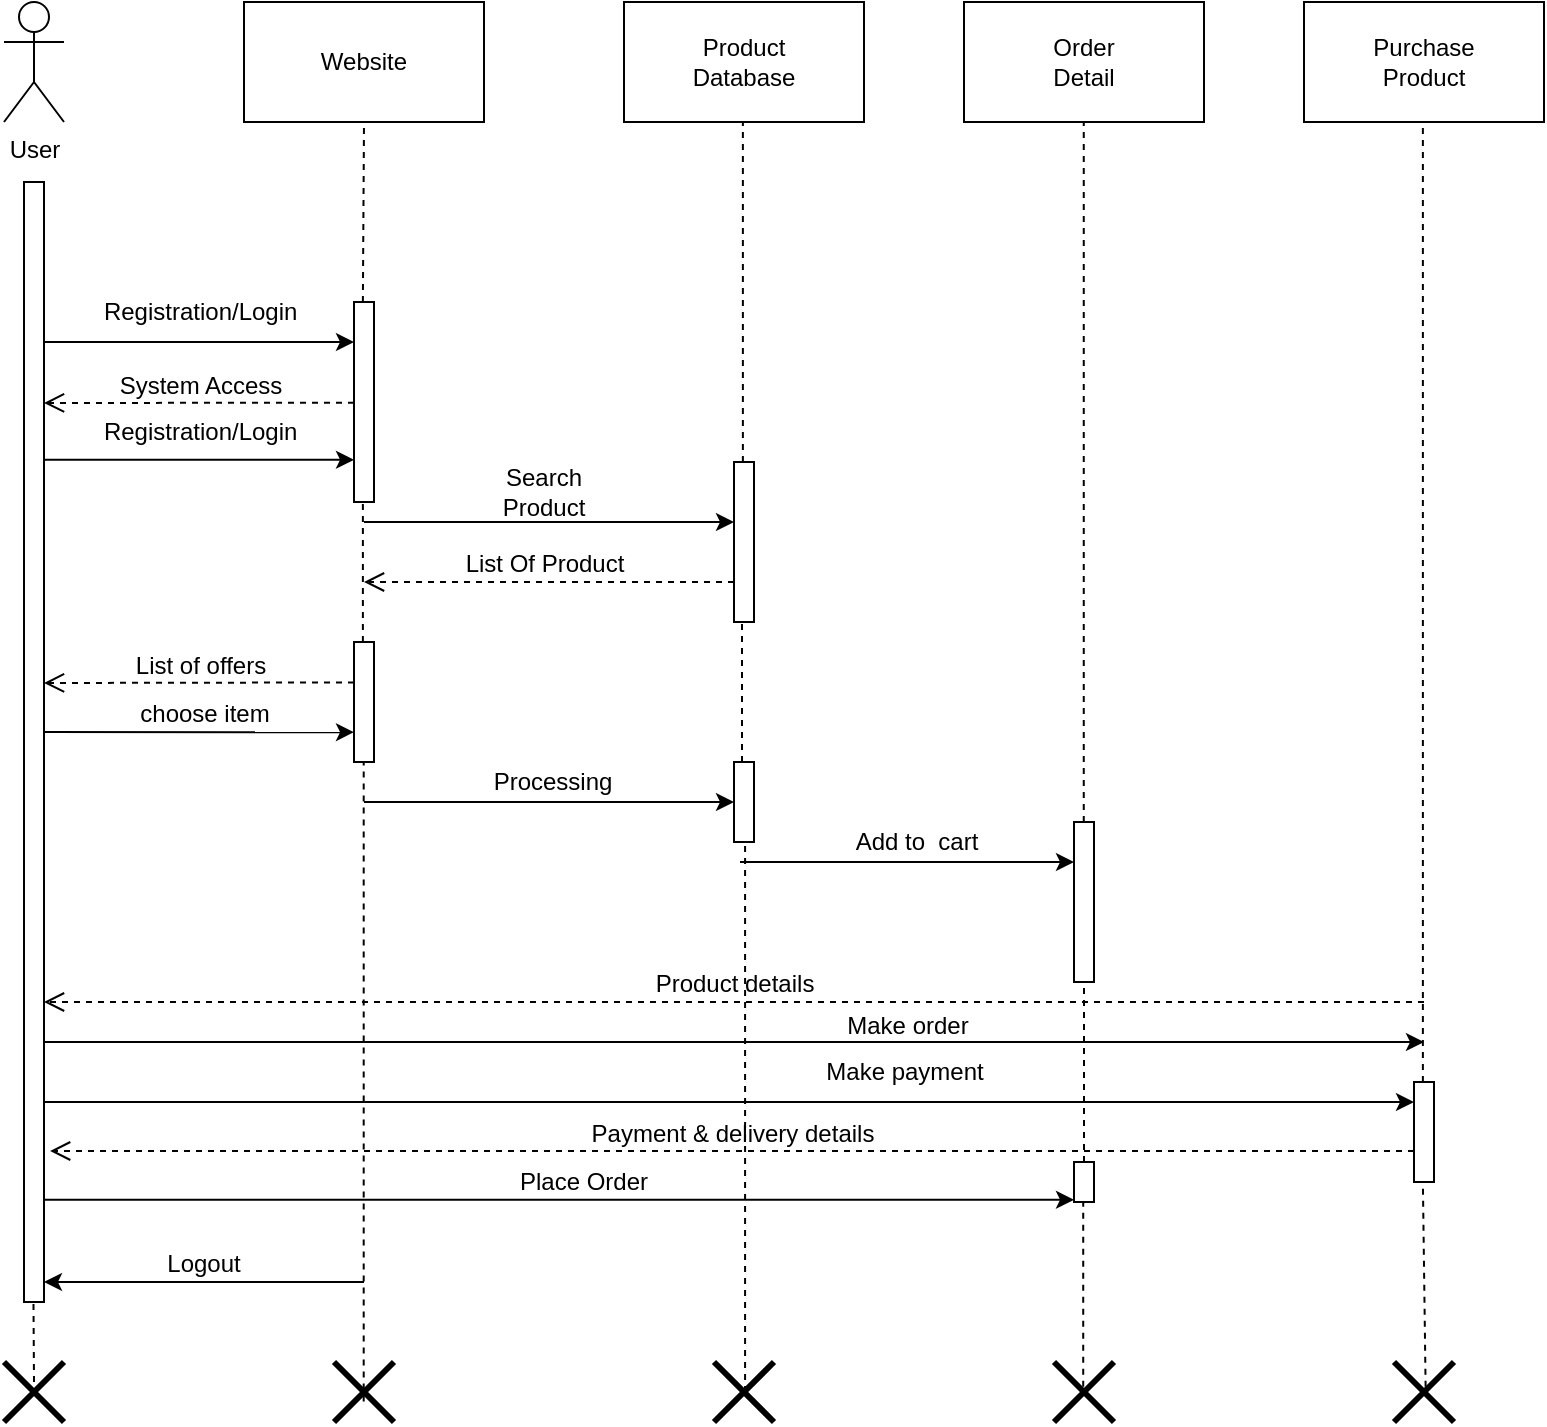 <mxfile version="21.6.5" type="device">
  <diagram name="Page-1" id="94oTzrTX2WplCVkyrWQ8">
    <mxGraphModel dx="1036" dy="606" grid="1" gridSize="10" guides="1" tooltips="1" connect="1" arrows="1" fold="1" page="1" pageScale="1" pageWidth="827" pageHeight="1169" math="0" shadow="0">
      <root>
        <mxCell id="0" />
        <mxCell id="1" parent="0" />
        <mxCell id="nDQ9shfb0dAtmsGH4goG-1" value="&lt;font style=&quot;font-size: 12px;&quot;&gt;User&lt;/font&gt;" style="shape=umlActor;verticalLabelPosition=bottom;verticalAlign=top;html=1;outlineConnect=0;labelBackgroundColor=none;labelBorderColor=none;fontSize=12;" parent="1" vertex="1">
          <mxGeometry x="30" y="50" width="30" height="60" as="geometry" />
        </mxCell>
        <mxCell id="nDQ9shfb0dAtmsGH4goG-2" value="" style="rounded=0;whiteSpace=wrap;html=1;labelBackgroundColor=none;labelBorderColor=none;fontSize=12;" parent="1" vertex="1">
          <mxGeometry x="150" y="50" width="120" height="60" as="geometry" />
        </mxCell>
        <mxCell id="nDQ9shfb0dAtmsGH4goG-3" value="" style="rounded=0;whiteSpace=wrap;html=1;labelBackgroundColor=none;labelBorderColor=none;fontSize=12;" parent="1" vertex="1">
          <mxGeometry x="340" y="50" width="120" height="60" as="geometry" />
        </mxCell>
        <mxCell id="nDQ9shfb0dAtmsGH4goG-4" value="" style="rounded=0;whiteSpace=wrap;html=1;labelBackgroundColor=none;labelBorderColor=none;fontSize=12;" parent="1" vertex="1">
          <mxGeometry x="510" y="50" width="120" height="60" as="geometry" />
        </mxCell>
        <mxCell id="nDQ9shfb0dAtmsGH4goG-5" value="" style="rounded=0;whiteSpace=wrap;html=1;labelBackgroundColor=none;labelBorderColor=none;fontSize=12;" parent="1" vertex="1">
          <mxGeometry x="680" y="50" width="120" height="60" as="geometry" />
        </mxCell>
        <mxCell id="nDQ9shfb0dAtmsGH4goG-6" value="" style="html=1;points=[];perimeter=orthogonalPerimeter;outlineConnect=0;targetShapes=umlLifeline;portConstraint=eastwest;newEdgeStyle={&quot;edgeStyle&quot;:&quot;elbowEdgeStyle&quot;,&quot;elbow&quot;:&quot;vertical&quot;,&quot;curved&quot;:0,&quot;rounded&quot;:0};labelBackgroundColor=none;labelBorderColor=none;fontSize=12;" parent="1" vertex="1">
          <mxGeometry x="205" y="200" width="10" height="100" as="geometry" />
        </mxCell>
        <mxCell id="nDQ9shfb0dAtmsGH4goG-7" value="" style="endArrow=none;dashed=1;html=1;rounded=0;entryX=0.5;entryY=1;entryDx=0;entryDy=0;labelBackgroundColor=none;labelBorderColor=none;fontSize=12;" parent="1" target="nDQ9shfb0dAtmsGH4goG-2" edge="1">
          <mxGeometry width="50" height="50" relative="1" as="geometry">
            <mxPoint x="209.44" y="200" as="sourcePoint" />
            <mxPoint x="209.44" y="140" as="targetPoint" />
            <Array as="points">
              <mxPoint x="209.44" y="200" />
            </Array>
          </mxGeometry>
        </mxCell>
        <mxCell id="nDQ9shfb0dAtmsGH4goG-13" value="" style="endArrow=none;dashed=1;html=1;rounded=0;labelBackgroundColor=none;labelBorderColor=none;fontSize=12;" parent="1" source="nDQ9shfb0dAtmsGH4goG-24" edge="1">
          <mxGeometry width="50" height="50" relative="1" as="geometry">
            <mxPoint x="399.44" y="200" as="sourcePoint" />
            <mxPoint x="399.44" y="110" as="targetPoint" />
          </mxGeometry>
        </mxCell>
        <mxCell id="nDQ9shfb0dAtmsGH4goG-15" value="" style="html=1;points=[];perimeter=orthogonalPerimeter;outlineConnect=0;targetShapes=umlLifeline;portConstraint=eastwest;newEdgeStyle={&quot;edgeStyle&quot;:&quot;elbowEdgeStyle&quot;,&quot;elbow&quot;:&quot;vertical&quot;,&quot;curved&quot;:0,&quot;rounded&quot;:0};labelBackgroundColor=none;labelBorderColor=none;fontSize=12;" parent="1" vertex="1">
          <mxGeometry x="40" y="140" width="10" height="560" as="geometry" />
        </mxCell>
        <mxCell id="nDQ9shfb0dAtmsGH4goG-17" value="" style="endArrow=classic;html=1;rounded=0;labelBackgroundColor=none;labelBorderColor=none;fontSize=12;" parent="1" target="nDQ9shfb0dAtmsGH4goG-6" edge="1">
          <mxGeometry width="50" height="50" relative="1" as="geometry">
            <mxPoint x="50" y="220" as="sourcePoint" />
            <mxPoint x="190" y="220" as="targetPoint" />
          </mxGeometry>
        </mxCell>
        <mxCell id="nDQ9shfb0dAtmsGH4goG-18" value="" style="endArrow=classic;html=1;rounded=0;labelBackgroundColor=none;labelBorderColor=none;fontSize=12;" parent="1" target="nDQ9shfb0dAtmsGH4goG-6" edge="1">
          <mxGeometry width="50" height="50" relative="1" as="geometry">
            <mxPoint x="50" y="278.89" as="sourcePoint" />
            <mxPoint x="180" y="278.89" as="targetPoint" />
          </mxGeometry>
        </mxCell>
        <mxCell id="nDQ9shfb0dAtmsGH4goG-19" value="&lt;font style=&quot;font-size: 12px;&quot;&gt;System Access&lt;/font&gt;" style="html=1;verticalAlign=bottom;endArrow=open;dashed=1;endSize=8;edgeStyle=elbowEdgeStyle;elbow=vertical;curved=0;rounded=0;labelBackgroundColor=none;labelBorderColor=none;fontSize=12;" parent="1" edge="1">
          <mxGeometry relative="1" as="geometry">
            <mxPoint x="205" y="250.33" as="sourcePoint" />
            <mxPoint x="50" y="250.441" as="targetPoint" />
          </mxGeometry>
        </mxCell>
        <mxCell id="nDQ9shfb0dAtmsGH4goG-20" value="" style="html=1;points=[];perimeter=orthogonalPerimeter;outlineConnect=0;targetShapes=umlLifeline;portConstraint=eastwest;newEdgeStyle={&quot;edgeStyle&quot;:&quot;elbowEdgeStyle&quot;,&quot;elbow&quot;:&quot;vertical&quot;,&quot;curved&quot;:0,&quot;rounded&quot;:0};labelBackgroundColor=none;labelBorderColor=none;fontSize=12;" parent="1" vertex="1">
          <mxGeometry x="205" y="370" width="10" height="60" as="geometry" />
        </mxCell>
        <mxCell id="nDQ9shfb0dAtmsGH4goG-21" value="" style="endArrow=none;dashed=1;html=1;rounded=0;labelBackgroundColor=none;labelBorderColor=none;fontSize=12;" parent="1" edge="1">
          <mxGeometry width="50" height="50" relative="1" as="geometry">
            <mxPoint x="209.44" y="370" as="sourcePoint" />
            <mxPoint x="209.44" y="300" as="targetPoint" />
          </mxGeometry>
        </mxCell>
        <mxCell id="nDQ9shfb0dAtmsGH4goG-22" value="&lt;font style=&quot;font-size: 12px;&quot;&gt;List of offers&lt;/font&gt;" style="html=1;verticalAlign=bottom;endArrow=open;dashed=1;endSize=8;edgeStyle=elbowEdgeStyle;elbow=vertical;curved=0;rounded=0;labelBackgroundColor=none;labelBorderColor=none;fontSize=12;" parent="1" edge="1">
          <mxGeometry relative="1" as="geometry">
            <mxPoint x="205" y="390.22" as="sourcePoint" />
            <mxPoint x="50" y="390.331" as="targetPoint" />
          </mxGeometry>
        </mxCell>
        <mxCell id="nDQ9shfb0dAtmsGH4goG-23" value="" style="endArrow=classic;html=1;rounded=0;labelBackgroundColor=none;labelBorderColor=none;fontSize=12;" parent="1" edge="1">
          <mxGeometry width="50" height="50" relative="1" as="geometry">
            <mxPoint x="50" y="415" as="sourcePoint" />
            <mxPoint x="205" y="415.11" as="targetPoint" />
          </mxGeometry>
        </mxCell>
        <mxCell id="nDQ9shfb0dAtmsGH4goG-24" value="" style="html=1;points=[];perimeter=orthogonalPerimeter;outlineConnect=0;targetShapes=umlLifeline;portConstraint=eastwest;newEdgeStyle={&quot;edgeStyle&quot;:&quot;elbowEdgeStyle&quot;,&quot;elbow&quot;:&quot;vertical&quot;,&quot;curved&quot;:0,&quot;rounded&quot;:0};labelBackgroundColor=none;labelBorderColor=none;fontSize=12;" parent="1" vertex="1">
          <mxGeometry x="395" y="280" width="10" height="80" as="geometry" />
        </mxCell>
        <mxCell id="nDQ9shfb0dAtmsGH4goG-25" value="" style="endArrow=classic;html=1;rounded=0;labelBackgroundColor=none;labelBorderColor=none;fontSize=12;" parent="1" target="nDQ9shfb0dAtmsGH4goG-24" edge="1">
          <mxGeometry width="50" height="50" relative="1" as="geometry">
            <mxPoint x="210" y="310" as="sourcePoint" />
            <mxPoint x="390" y="310" as="targetPoint" />
          </mxGeometry>
        </mxCell>
        <mxCell id="nDQ9shfb0dAtmsGH4goG-26" value="List Of Product" style="html=1;verticalAlign=bottom;endArrow=open;dashed=1;endSize=8;edgeStyle=elbowEdgeStyle;elbow=vertical;curved=0;rounded=0;labelBackgroundColor=none;labelBorderColor=none;fontSize=12;" parent="1" edge="1">
          <mxGeometry x="0.027" relative="1" as="geometry">
            <mxPoint x="395" y="340" as="sourcePoint" />
            <mxPoint x="210" y="340" as="targetPoint" />
            <mxPoint as="offset" />
          </mxGeometry>
        </mxCell>
        <mxCell id="nDQ9shfb0dAtmsGH4goG-30" value="" style="html=1;points=[];perimeter=orthogonalPerimeter;outlineConnect=0;targetShapes=umlLifeline;portConstraint=eastwest;newEdgeStyle={&quot;edgeStyle&quot;:&quot;elbowEdgeStyle&quot;,&quot;elbow&quot;:&quot;vertical&quot;,&quot;curved&quot;:0,&quot;rounded&quot;:0};labelBackgroundColor=none;labelBorderColor=none;fontSize=12;" parent="1" vertex="1">
          <mxGeometry x="395" y="430" width="10" height="40" as="geometry" />
        </mxCell>
        <mxCell id="nDQ9shfb0dAtmsGH4goG-31" value="" style="endArrow=none;dashed=1;html=1;rounded=0;labelBackgroundColor=none;labelBorderColor=none;fontSize=12;" parent="1" source="nDQ9shfb0dAtmsGH4goG-30" edge="1">
          <mxGeometry width="50" height="50" relative="1" as="geometry">
            <mxPoint x="399" y="400" as="sourcePoint" />
            <mxPoint x="399" y="360" as="targetPoint" />
          </mxGeometry>
        </mxCell>
        <mxCell id="nDQ9shfb0dAtmsGH4goG-32" value="" style="endArrow=none;dashed=1;html=1;rounded=0;exitX=0.495;exitY=0.658;exitDx=0;exitDy=0;exitPerimeter=0;labelBackgroundColor=none;labelBorderColor=none;fontSize=12;" parent="1" source="nDQ9shfb0dAtmsGH4goG-51" target="nDQ9shfb0dAtmsGH4goG-20" edge="1">
          <mxGeometry width="50" height="50" relative="1" as="geometry">
            <mxPoint x="209.44" y="620" as="sourcePoint" />
            <mxPoint x="209.88" y="450" as="targetPoint" />
          </mxGeometry>
        </mxCell>
        <mxCell id="nDQ9shfb0dAtmsGH4goG-33" value="" style="endArrow=none;dashed=1;html=1;rounded=0;labelBackgroundColor=none;labelBorderColor=none;fontSize=12;" parent="1" source="nDQ9shfb0dAtmsGH4goG-36" edge="1">
          <mxGeometry width="50" height="50" relative="1" as="geometry">
            <mxPoint x="570" y="480" as="sourcePoint" />
            <mxPoint x="569.88" y="110" as="targetPoint" />
          </mxGeometry>
        </mxCell>
        <mxCell id="nDQ9shfb0dAtmsGH4goG-37" value="" style="endArrow=none;dashed=1;html=1;rounded=0;labelBackgroundColor=none;labelBorderColor=none;fontSize=12;" parent="1" source="nDQ9shfb0dAtmsGH4goG-38" edge="1">
          <mxGeometry width="50" height="50" relative="1" as="geometry">
            <mxPoint x="739" y="560" as="sourcePoint" />
            <mxPoint x="739.44" y="110" as="targetPoint" />
          </mxGeometry>
        </mxCell>
        <mxCell id="nDQ9shfb0dAtmsGH4goG-38" value="" style="html=1;points=[];perimeter=orthogonalPerimeter;outlineConnect=0;targetShapes=umlLifeline;portConstraint=eastwest;newEdgeStyle={&quot;edgeStyle&quot;:&quot;elbowEdgeStyle&quot;,&quot;elbow&quot;:&quot;vertical&quot;,&quot;curved&quot;:0,&quot;rounded&quot;:0};labelBackgroundColor=none;labelBorderColor=none;fontSize=12;" parent="1" vertex="1">
          <mxGeometry x="735" y="590" width="10" height="50" as="geometry" />
        </mxCell>
        <mxCell id="nDQ9shfb0dAtmsGH4goG-40" value="" style="endArrow=none;dashed=1;html=1;rounded=0;exitX=0.527;exitY=0.411;exitDx=0;exitDy=0;exitPerimeter=0;labelBackgroundColor=none;labelBorderColor=none;fontSize=12;" parent="1" source="nDQ9shfb0dAtmsGH4goG-41" edge="1">
          <mxGeometry width="50" height="50" relative="1" as="geometry">
            <mxPoint x="739.44" y="710" as="sourcePoint" />
            <mxPoint x="739.44" y="640" as="targetPoint" />
          </mxGeometry>
        </mxCell>
        <mxCell id="nDQ9shfb0dAtmsGH4goG-41" value="" style="shape=umlDestroy;whiteSpace=wrap;html=1;strokeWidth=3;targetShapes=umlLifeline;labelBackgroundColor=none;labelBorderColor=none;fontSize=12;" parent="1" vertex="1">
          <mxGeometry x="725" y="730" width="30" height="30" as="geometry" />
        </mxCell>
        <mxCell id="nDQ9shfb0dAtmsGH4goG-42" value="" style="endArrow=none;dashed=1;html=1;rounded=0;labelBackgroundColor=none;labelBorderColor=none;fontSize=12;" parent="1" source="nDQ9shfb0dAtmsGH4goG-43" target="nDQ9shfb0dAtmsGH4goG-36" edge="1">
          <mxGeometry width="50" height="50" relative="1" as="geometry">
            <mxPoint x="570" y="610" as="sourcePoint" />
            <mxPoint x="569.44" y="560" as="targetPoint" />
          </mxGeometry>
        </mxCell>
        <mxCell id="nDQ9shfb0dAtmsGH4goG-43" value="" style="html=1;points=[];perimeter=orthogonalPerimeter;outlineConnect=0;targetShapes=umlLifeline;portConstraint=eastwest;newEdgeStyle={&quot;edgeStyle&quot;:&quot;elbowEdgeStyle&quot;,&quot;elbow&quot;:&quot;vertical&quot;,&quot;curved&quot;:0,&quot;rounded&quot;:0};labelBackgroundColor=none;labelBorderColor=none;fontSize=12;" parent="1" vertex="1">
          <mxGeometry x="565" y="630" width="10" height="20" as="geometry" />
        </mxCell>
        <mxCell id="nDQ9shfb0dAtmsGH4goG-46" value="" style="endArrow=none;dashed=1;html=1;rounded=0;exitX=0.487;exitY=0.411;exitDx=0;exitDy=0;exitPerimeter=0;labelBackgroundColor=none;labelBorderColor=none;fontSize=12;" parent="1" source="nDQ9shfb0dAtmsGH4goG-45" target="nDQ9shfb0dAtmsGH4goG-43" edge="1">
          <mxGeometry width="50" height="50" relative="1" as="geometry">
            <mxPoint x="570" y="700" as="sourcePoint" />
            <mxPoint x="569.44" y="650" as="targetPoint" />
          </mxGeometry>
        </mxCell>
        <mxCell id="nDQ9shfb0dAtmsGH4goG-45" value="" style="shape=umlDestroy;whiteSpace=wrap;html=1;strokeWidth=3;targetShapes=umlLifeline;labelBackgroundColor=none;labelBorderColor=none;fontSize=12;" parent="1" vertex="1">
          <mxGeometry x="555" y="730" width="30" height="30" as="geometry" />
        </mxCell>
        <mxCell id="nDQ9shfb0dAtmsGH4goG-47" value="" style="endArrow=none;dashed=1;html=1;rounded=0;exitX=0.518;exitY=0.5;exitDx=0;exitDy=0;exitPerimeter=0;labelBackgroundColor=none;labelBorderColor=none;fontSize=12;" parent="1" source="nDQ9shfb0dAtmsGH4goG-50" target="nDQ9shfb0dAtmsGH4goG-30" edge="1">
          <mxGeometry width="50" height="50" relative="1" as="geometry">
            <mxPoint x="399.67" y="680" as="sourcePoint" />
            <mxPoint x="399.55" y="480" as="targetPoint" />
          </mxGeometry>
        </mxCell>
        <mxCell id="nDQ9shfb0dAtmsGH4goG-50" value="" style="shape=umlDestroy;whiteSpace=wrap;html=1;strokeWidth=3;targetShapes=umlLifeline;labelBackgroundColor=none;labelBorderColor=none;fontSize=12;" parent="1" vertex="1">
          <mxGeometry x="385" y="730" width="30" height="30" as="geometry" />
        </mxCell>
        <mxCell id="nDQ9shfb0dAtmsGH4goG-51" value="" style="shape=umlDestroy;whiteSpace=wrap;html=1;strokeWidth=3;targetShapes=umlLifeline;labelBackgroundColor=none;labelBorderColor=none;fontSize=12;" parent="1" vertex="1">
          <mxGeometry x="195" y="730" width="30" height="30" as="geometry" />
        </mxCell>
        <mxCell id="nDQ9shfb0dAtmsGH4goG-53" value="" style="endArrow=none;dashed=1;html=1;rounded=0;labelBackgroundColor=none;labelBorderColor=none;fontSize=12;" parent="1" edge="1">
          <mxGeometry width="50" height="50" relative="1" as="geometry">
            <mxPoint x="45" y="740" as="sourcePoint" />
            <mxPoint x="44.74" y="700" as="targetPoint" />
          </mxGeometry>
        </mxCell>
        <mxCell id="nDQ9shfb0dAtmsGH4goG-55" value="" style="shape=umlDestroy;whiteSpace=wrap;html=1;strokeWidth=3;targetShapes=umlLifeline;labelBackgroundColor=none;labelBorderColor=none;fontSize=12;" parent="1" vertex="1">
          <mxGeometry x="30" y="730" width="30" height="30" as="geometry" />
        </mxCell>
        <mxCell id="nDQ9shfb0dAtmsGH4goG-56" value="" style="endArrow=classic;html=1;rounded=0;startSize=6;labelBackgroundColor=none;labelBorderColor=none;fontSize=12;" parent="1" edge="1">
          <mxGeometry width="50" height="50" relative="1" as="geometry">
            <mxPoint x="210" y="690" as="sourcePoint" />
            <mxPoint x="50" y="690" as="targetPoint" />
          </mxGeometry>
        </mxCell>
        <mxCell id="nDQ9shfb0dAtmsGH4goG-57" value="" style="endArrow=classic;html=1;rounded=0;labelBackgroundColor=none;labelBorderColor=none;fontSize=12;" parent="1" edge="1">
          <mxGeometry width="50" height="50" relative="1" as="geometry">
            <mxPoint x="50" y="648.89" as="sourcePoint" />
            <mxPoint x="565" y="648.89" as="targetPoint" />
          </mxGeometry>
        </mxCell>
        <mxCell id="nDQ9shfb0dAtmsGH4goG-59" value="Website" style="text;html=1;strokeColor=none;fillColor=none;align=center;verticalAlign=middle;whiteSpace=wrap;rounded=0;labelBackgroundColor=none;labelBorderColor=none;fontSize=12;" parent="1" vertex="1">
          <mxGeometry x="180" y="65" width="60" height="30" as="geometry" />
        </mxCell>
        <mxCell id="nDQ9shfb0dAtmsGH4goG-61" value="Product Database" style="text;html=1;strokeColor=none;fillColor=none;align=center;verticalAlign=middle;whiteSpace=wrap;rounded=0;labelBackgroundColor=none;labelBorderColor=none;fontSize=12;" parent="1" vertex="1">
          <mxGeometry x="370" y="65" width="60" height="30" as="geometry" />
        </mxCell>
        <mxCell id="nDQ9shfb0dAtmsGH4goG-62" value="Order Detail" style="text;html=1;strokeColor=none;fillColor=none;align=center;verticalAlign=middle;whiteSpace=wrap;rounded=0;labelBackgroundColor=none;labelBorderColor=none;fontSize=12;" parent="1" vertex="1">
          <mxGeometry x="540" y="65" width="60" height="30" as="geometry" />
        </mxCell>
        <mxCell id="nDQ9shfb0dAtmsGH4goG-63" value="Purchase&lt;br style=&quot;font-size: 12px;&quot;&gt;Product" style="text;html=1;strokeColor=none;fillColor=none;align=center;verticalAlign=middle;whiteSpace=wrap;rounded=0;labelBackgroundColor=none;labelBorderColor=none;fontSize=12;" parent="1" vertex="1">
          <mxGeometry x="710" y="60" width="60" height="40" as="geometry" />
        </mxCell>
        <mxCell id="nDQ9shfb0dAtmsGH4goG-64" value="Registration/Login&amp;nbsp;" style="text;html=1;strokeColor=none;fillColor=none;align=center;verticalAlign=middle;whiteSpace=wrap;rounded=0;labelBackgroundColor=none;labelBorderColor=none;fontSize=12;" parent="1" vertex="1">
          <mxGeometry x="100" y="190" width="60" height="30" as="geometry" />
        </mxCell>
        <mxCell id="nDQ9shfb0dAtmsGH4goG-66" value="Registration/Login&amp;nbsp;" style="text;html=1;strokeColor=none;fillColor=none;align=center;verticalAlign=middle;whiteSpace=wrap;rounded=0;labelBackgroundColor=none;labelBorderColor=none;fontSize=12;" parent="1" vertex="1">
          <mxGeometry x="100" y="250" width="60" height="30" as="geometry" />
        </mxCell>
        <mxCell id="nDQ9shfb0dAtmsGH4goG-67" value="Search Product" style="text;html=1;strokeColor=none;fillColor=none;align=center;verticalAlign=middle;whiteSpace=wrap;rounded=0;labelBackgroundColor=none;labelBorderColor=none;fontSize=12;" parent="1" vertex="1">
          <mxGeometry x="270" y="280" width="60" height="30" as="geometry" />
        </mxCell>
        <mxCell id="mG0SxsyCR1Pl45_1437--1" value="choose item" style="text;html=1;align=center;verticalAlign=middle;resizable=0;points=[];autosize=1;strokeColor=none;fillColor=none;labelBackgroundColor=none;labelBorderColor=none;fontSize=12;" parent="1" vertex="1">
          <mxGeometry x="85" y="391" width="90" height="30" as="geometry" />
        </mxCell>
        <mxCell id="mG0SxsyCR1Pl45_1437--2" value="" style="endArrow=classic;html=1;rounded=0;labelBackgroundColor=none;labelBorderColor=none;fontSize=12;" parent="1" edge="1">
          <mxGeometry width="50" height="50" relative="1" as="geometry">
            <mxPoint x="210" y="450" as="sourcePoint" />
            <mxPoint x="395" y="450" as="targetPoint" />
          </mxGeometry>
        </mxCell>
        <mxCell id="mG0SxsyCR1Pl45_1437--3" value="&lt;font style=&quot;font-size: 12px;&quot;&gt;&lt;font style=&quot;font-size: 12px;&quot;&gt;Process&lt;/font&gt;ing&lt;/font&gt;" style="edgeLabel;html=1;align=center;verticalAlign=middle;resizable=0;points=[];labelBackgroundColor=none;labelBorderColor=none;fontSize=12;" parent="mG0SxsyCR1Pl45_1437--2" vertex="1" connectable="0">
          <mxGeometry x="-0.288" y="3" relative="1" as="geometry">
            <mxPoint x="28" y="-7" as="offset" />
          </mxGeometry>
        </mxCell>
        <mxCell id="mG0SxsyCR1Pl45_1437--4" value="" style="endArrow=classic;html=1;rounded=0;entryX=0.5;entryY=0.25;entryDx=0;entryDy=0;entryPerimeter=0;labelBackgroundColor=none;labelBorderColor=none;fontSize=12;" parent="1" edge="1">
          <mxGeometry width="50" height="50" relative="1" as="geometry">
            <mxPoint x="398" y="480" as="sourcePoint" />
            <mxPoint x="565" y="480.0" as="targetPoint" />
          </mxGeometry>
        </mxCell>
        <mxCell id="mG0SxsyCR1Pl45_1437--5" value="&lt;font style=&quot;font-size: 12px;&quot;&gt;Add to&amp;nbsp; cart&lt;/font&gt;" style="edgeLabel;html=1;align=center;verticalAlign=middle;resizable=0;points=[];labelBackgroundColor=none;labelBorderColor=none;fontSize=12;" parent="mG0SxsyCR1Pl45_1437--4" vertex="1" connectable="0">
          <mxGeometry x="-0.288" y="3" relative="1" as="geometry">
            <mxPoint x="28" y="-7" as="offset" />
          </mxGeometry>
        </mxCell>
        <mxCell id="mG0SxsyCR1Pl45_1437--6" value="" style="endArrow=none;dashed=1;html=1;rounded=0;labelBackgroundColor=none;labelBorderColor=none;fontSize=12;" parent="1" target="nDQ9shfb0dAtmsGH4goG-36" edge="1">
          <mxGeometry width="50" height="50" relative="1" as="geometry">
            <mxPoint x="570" y="480" as="sourcePoint" />
            <mxPoint x="569.88" y="110" as="targetPoint" />
          </mxGeometry>
        </mxCell>
        <mxCell id="nDQ9shfb0dAtmsGH4goG-36" value="" style="html=1;points=[];perimeter=orthogonalPerimeter;outlineConnect=0;targetShapes=umlLifeline;portConstraint=eastwest;newEdgeStyle={&quot;edgeStyle&quot;:&quot;elbowEdgeStyle&quot;,&quot;elbow&quot;:&quot;vertical&quot;,&quot;curved&quot;:0,&quot;rounded&quot;:0};labelBackgroundColor=none;labelBorderColor=none;fontSize=12;" parent="1" vertex="1">
          <mxGeometry x="565" y="460" width="10" height="80" as="geometry" />
        </mxCell>
        <mxCell id="mG0SxsyCR1Pl45_1437--7" value="&lt;font style=&quot;font-size: 12px;&quot;&gt;Product details&lt;/font&gt;" style="html=1;verticalAlign=bottom;endArrow=open;dashed=1;endSize=8;edgeStyle=elbowEdgeStyle;elbow=vertical;curved=0;rounded=0;labelBackgroundColor=none;labelBorderColor=none;fontSize=12;" parent="1" target="nDQ9shfb0dAtmsGH4goG-15" edge="1">
          <mxGeometry relative="1" as="geometry">
            <mxPoint x="740" y="550" as="sourcePoint" />
            <mxPoint x="210" y="550" as="targetPoint" />
          </mxGeometry>
        </mxCell>
        <mxCell id="mG0SxsyCR1Pl45_1437--8" value="" style="endArrow=classic;html=1;rounded=0;labelBackgroundColor=none;labelBorderColor=none;fontSize=12;" parent="1" source="nDQ9shfb0dAtmsGH4goG-15" edge="1">
          <mxGeometry width="50" height="50" relative="1" as="geometry">
            <mxPoint x="210" y="570" as="sourcePoint" />
            <mxPoint x="740" y="570" as="targetPoint" />
          </mxGeometry>
        </mxCell>
        <mxCell id="mG0SxsyCR1Pl45_1437--11" value="Make order" style="text;strokeColor=none;align=center;fillColor=none;html=1;verticalAlign=middle;whiteSpace=wrap;rounded=0;labelBackgroundColor=none;labelBorderColor=none;fontSize=12;" parent="1" vertex="1">
          <mxGeometry x="450" y="540" width="64" height="44" as="geometry" />
        </mxCell>
        <mxCell id="mG0SxsyCR1Pl45_1437--12" value="" style="endArrow=classic;html=1;rounded=0;labelBackgroundColor=none;labelBorderColor=none;fontSize=12;" parent="1" source="nDQ9shfb0dAtmsGH4goG-15" edge="1">
          <mxGeometry width="50" height="50" relative="1" as="geometry">
            <mxPoint x="210" y="600" as="sourcePoint" />
            <mxPoint x="735" y="600" as="targetPoint" />
          </mxGeometry>
        </mxCell>
        <mxCell id="mG0SxsyCR1Pl45_1437--13" value="Make payment" style="text;html=1;align=center;verticalAlign=middle;resizable=0;points=[];autosize=1;strokeColor=none;fillColor=none;labelBackgroundColor=none;labelBorderColor=none;fontSize=12;" parent="1" vertex="1">
          <mxGeometry x="430" y="570" width="100" height="30" as="geometry" />
        </mxCell>
        <mxCell id="mG0SxsyCR1Pl45_1437--15" value="&lt;font style=&quot;font-size: 12px;&quot;&gt;Payment &amp;amp; delivery details&lt;/font&gt;" style="html=1;verticalAlign=bottom;endArrow=open;dashed=1;endSize=8;edgeStyle=elbowEdgeStyle;elbow=vertical;curved=0;rounded=0;entryX=1.305;entryY=0.865;entryDx=0;entryDy=0;entryPerimeter=0;labelBackgroundColor=none;labelBorderColor=none;fontSize=12;" parent="1" source="nDQ9shfb0dAtmsGH4goG-38" target="nDQ9shfb0dAtmsGH4goG-15" edge="1">
          <mxGeometry relative="1" as="geometry">
            <mxPoint x="730" y="620" as="sourcePoint" />
            <mxPoint x="210" y="620" as="targetPoint" />
          </mxGeometry>
        </mxCell>
        <mxCell id="mG0SxsyCR1Pl45_1437--20" value="Place Order" style="text;html=1;strokeColor=none;fillColor=none;align=center;verticalAlign=middle;whiteSpace=wrap;rounded=0;labelBackgroundColor=none;labelBorderColor=none;fontSize=12;" parent="1" vertex="1">
          <mxGeometry x="280" y="625" width="80" height="30" as="geometry" />
        </mxCell>
        <mxCell id="mG0SxsyCR1Pl45_1437--22" value="Logout" style="text;html=1;strokeColor=none;fillColor=none;align=center;verticalAlign=middle;whiteSpace=wrap;rounded=0;labelBackgroundColor=none;labelBorderColor=none;fontSize=12;" parent="1" vertex="1">
          <mxGeometry x="100" y="666" width="60" height="30" as="geometry" />
        </mxCell>
      </root>
    </mxGraphModel>
  </diagram>
</mxfile>
